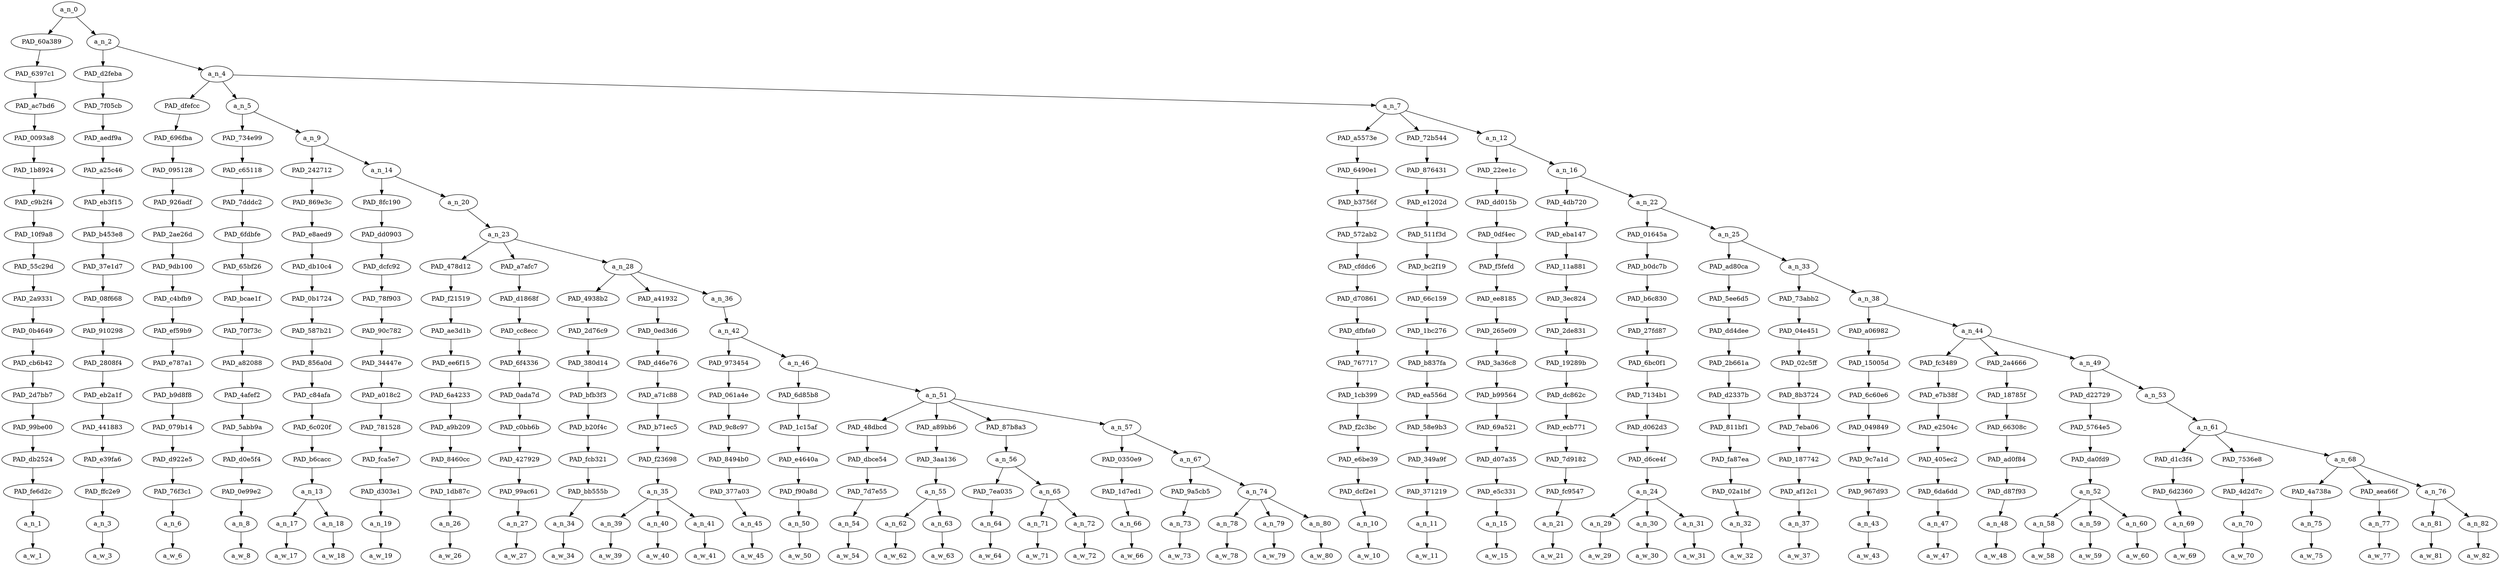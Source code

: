 strict digraph "" {
	a_n_0	[div_dir=1,
		index=0,
		level=17,
		pos="4.912018952546297,17!",
		text_span="[0, 1, 2, 3, 4, 5, 6, 7, 8, 9, 10, 11, 12, 13, 14, 15, 16, 17, 18, 19, 20, 21, 22, 23, 24, 25, 26, 27, 28, 29, 30, 31, 32, 33, 34, \
35, 36, 37, 38, 39, 40, 41, 42, 43, 44, 45, 46]",
		value=1.00000002];
	PAD_60a389	[div_dir=-1,
		index=0,
		level=16,
		pos="0.0,16!",
		text_span="[0]",
		value=0.06812161];
	a_n_0 -> PAD_60a389;
	a_n_2	[div_dir=1,
		index=1,
		level=16,
		pos="9.824037905092593,16!",
		text_span="[1, 2, 3, 4, 5, 6, 7, 8, 9, 10, 11, 12, 13, 14, 15, 16, 17, 18, 19, 20, 21, 22, 23, 24, 25, 26, 27, 28, 29, 30, 31, 32, 33, 34, \
35, 36, 37, 38, 39, 40, 41, 42, 43, 44, 45, 46]",
		value=0.93183296];
	a_n_0 -> a_n_2;
	PAD_6397c1	[div_dir=-1,
		index=0,
		level=15,
		pos="0.0,15!",
		text_span="[0]",
		value=0.06812161];
	PAD_60a389 -> PAD_6397c1;
	PAD_ac7bd6	[div_dir=-1,
		index=0,
		level=14,
		pos="0.0,14!",
		text_span="[0]",
		value=0.06812161];
	PAD_6397c1 -> PAD_ac7bd6;
	PAD_0093a8	[div_dir=-1,
		index=0,
		level=13,
		pos="0.0,13!",
		text_span="[0]",
		value=0.06812161];
	PAD_ac7bd6 -> PAD_0093a8;
	PAD_1b8924	[div_dir=-1,
		index=0,
		level=12,
		pos="0.0,12!",
		text_span="[0]",
		value=0.06812161];
	PAD_0093a8 -> PAD_1b8924;
	PAD_c9b2f4	[div_dir=-1,
		index=0,
		level=11,
		pos="0.0,11!",
		text_span="[0]",
		value=0.06812161];
	PAD_1b8924 -> PAD_c9b2f4;
	PAD_10f9a8	[div_dir=-1,
		index=0,
		level=10,
		pos="0.0,10!",
		text_span="[0]",
		value=0.06812161];
	PAD_c9b2f4 -> PAD_10f9a8;
	PAD_55c29d	[div_dir=-1,
		index=0,
		level=9,
		pos="0.0,9!",
		text_span="[0]",
		value=0.06812161];
	PAD_10f9a8 -> PAD_55c29d;
	PAD_2a9331	[div_dir=-1,
		index=0,
		level=8,
		pos="0.0,8!",
		text_span="[0]",
		value=0.06812161];
	PAD_55c29d -> PAD_2a9331;
	PAD_0b4649	[div_dir=-1,
		index=0,
		level=7,
		pos="0.0,7!",
		text_span="[0]",
		value=0.06812161];
	PAD_2a9331 -> PAD_0b4649;
	PAD_cb6b42	[div_dir=-1,
		index=0,
		level=6,
		pos="0.0,6!",
		text_span="[0]",
		value=0.06812161];
	PAD_0b4649 -> PAD_cb6b42;
	PAD_2d7bb7	[div_dir=-1,
		index=0,
		level=5,
		pos="0.0,5!",
		text_span="[0]",
		value=0.06812161];
	PAD_cb6b42 -> PAD_2d7bb7;
	PAD_99be00	[div_dir=-1,
		index=0,
		level=4,
		pos="0.0,4!",
		text_span="[0]",
		value=0.06812161];
	PAD_2d7bb7 -> PAD_99be00;
	PAD_db2524	[div_dir=-1,
		index=0,
		level=3,
		pos="0.0,3!",
		text_span="[0]",
		value=0.06812161];
	PAD_99be00 -> PAD_db2524;
	PAD_fe6d2c	[div_dir=-1,
		index=0,
		level=2,
		pos="0.0,2!",
		text_span="[0]",
		value=0.06812161];
	PAD_db2524 -> PAD_fe6d2c;
	a_n_1	[div_dir=-1,
		index=0,
		level=1,
		pos="0.0,1!",
		text_span="[0]",
		value=0.06812161];
	PAD_fe6d2c -> a_n_1;
	a_w_1	[div_dir=0,
		index=0,
		level=0,
		pos="0,0!",
		text_span="[0]",
		value=biopunk];
	a_n_1 -> a_w_1;
	PAD_d2feba	[div_dir=1,
		index=1,
		level=15,
		pos="1.0,15!",
		text_span="[1]",
		value=0.01540973];
	a_n_2 -> PAD_d2feba;
	a_n_4	[div_dir=1,
		index=2,
		level=15,
		pos="18.648075810185187,15!",
		text_span="[2, 3, 4, 5, 6, 7, 8, 9, 10, 11, 12, 13, 14, 15, 16, 17, 18, 19, 20, 21, 22, 23, 24, 25, 26, 27, 28, 29, 30, 31, 32, 33, 34, 35, \
36, 37, 38, 39, 40, 41, 42, 43, 44, 45, 46]",
		value=0.91633520];
	a_n_2 -> a_n_4;
	PAD_7f05cb	[div_dir=1,
		index=1,
		level=14,
		pos="1.0,14!",
		text_span="[1]",
		value=0.01540973];
	PAD_d2feba -> PAD_7f05cb;
	PAD_aedf9a	[div_dir=1,
		index=1,
		level=13,
		pos="1.0,13!",
		text_span="[1]",
		value=0.01540973];
	PAD_7f05cb -> PAD_aedf9a;
	PAD_a25c46	[div_dir=1,
		index=1,
		level=12,
		pos="1.0,12!",
		text_span="[1]",
		value=0.01540973];
	PAD_aedf9a -> PAD_a25c46;
	PAD_eb3f15	[div_dir=1,
		index=1,
		level=11,
		pos="1.0,11!",
		text_span="[1]",
		value=0.01540973];
	PAD_a25c46 -> PAD_eb3f15;
	PAD_b453e8	[div_dir=1,
		index=1,
		level=10,
		pos="1.0,10!",
		text_span="[1]",
		value=0.01540973];
	PAD_eb3f15 -> PAD_b453e8;
	PAD_37e1d7	[div_dir=1,
		index=1,
		level=9,
		pos="1.0,9!",
		text_span="[1]",
		value=0.01540973];
	PAD_b453e8 -> PAD_37e1d7;
	PAD_08f668	[div_dir=1,
		index=1,
		level=8,
		pos="1.0,8!",
		text_span="[1]",
		value=0.01540973];
	PAD_37e1d7 -> PAD_08f668;
	PAD_910298	[div_dir=1,
		index=1,
		level=7,
		pos="1.0,7!",
		text_span="[1]",
		value=0.01540973];
	PAD_08f668 -> PAD_910298;
	PAD_2808f4	[div_dir=1,
		index=1,
		level=6,
		pos="1.0,6!",
		text_span="[1]",
		value=0.01540973];
	PAD_910298 -> PAD_2808f4;
	PAD_eb2a1f	[div_dir=1,
		index=1,
		level=5,
		pos="1.0,5!",
		text_span="[1]",
		value=0.01540973];
	PAD_2808f4 -> PAD_eb2a1f;
	PAD_441883	[div_dir=1,
		index=1,
		level=4,
		pos="1.0,4!",
		text_span="[1]",
		value=0.01540973];
	PAD_eb2a1f -> PAD_441883;
	PAD_e39fa6	[div_dir=1,
		index=1,
		level=3,
		pos="1.0,3!",
		text_span="[1]",
		value=0.01540973];
	PAD_441883 -> PAD_e39fa6;
	PAD_ffc2e9	[div_dir=1,
		index=1,
		level=2,
		pos="1.0,2!",
		text_span="[1]",
		value=0.01540973];
	PAD_e39fa6 -> PAD_ffc2e9;
	a_n_3	[div_dir=1,
		index=1,
		level=1,
		pos="1.0,1!",
		text_span="[1]",
		value=0.01540973];
	PAD_ffc2e9 -> a_n_3;
	a_w_3	[div_dir=0,
		index=1,
		level=0,
		pos="1,0!",
		text_span="[1]",
		value=what];
	a_n_3 -> a_w_3;
	PAD_dfefcc	[div_dir=1,
		index=3,
		level=14,
		pos="25.0,14!",
		text_span="[25]",
		value=0.00975554];
	a_n_4 -> PAD_dfefcc;
	a_n_5	[div_dir=1,
		index=2,
		level=14,
		pos="3.479383680555556,14!",
		text_span="[2, 3, 4, 5, 6, 7, 8, 9, 10, 11, 12, 13, 14, 15, 16, 17, 18, 19, 20, 21, 22, 23, 24]",
		value=0.38505256];
	a_n_4 -> a_n_5;
	a_n_7	[div_dir=-1,
		index=4,
		level=14,
		pos="27.46484375,14!",
		text_span="[26, 27, 28, 29, 30, 31, 32, 33, 34, 35, 36, 37, 38, 39, 40, 41, 42, 43, 44, 45, 46]",
		value=0.52143952];
	a_n_4 -> a_n_7;
	PAD_696fba	[div_dir=1,
		index=4,
		level=13,
		pos="25.0,13!",
		text_span="[25]",
		value=0.00975554];
	PAD_dfefcc -> PAD_696fba;
	PAD_095128	[div_dir=1,
		index=5,
		level=12,
		pos="25.0,12!",
		text_span="[25]",
		value=0.00975554];
	PAD_696fba -> PAD_095128;
	PAD_926adf	[div_dir=1,
		index=6,
		level=11,
		pos="25.0,11!",
		text_span="[25]",
		value=0.00975554];
	PAD_095128 -> PAD_926adf;
	PAD_2ae26d	[div_dir=1,
		index=6,
		level=10,
		pos="25.0,10!",
		text_span="[25]",
		value=0.00975554];
	PAD_926adf -> PAD_2ae26d;
	PAD_9db100	[div_dir=1,
		index=8,
		level=9,
		pos="25.0,9!",
		text_span="[25]",
		value=0.00975554];
	PAD_2ae26d -> PAD_9db100;
	PAD_c4bfb9	[div_dir=1,
		index=10,
		level=8,
		pos="25.0,8!",
		text_span="[25]",
		value=0.00975554];
	PAD_9db100 -> PAD_c4bfb9;
	PAD_ef59b9	[div_dir=1,
		index=10,
		level=7,
		pos="25.0,7!",
		text_span="[25]",
		value=0.00975554];
	PAD_c4bfb9 -> PAD_ef59b9;
	PAD_e787a1	[div_dir=1,
		index=11,
		level=6,
		pos="25.0,6!",
		text_span="[25]",
		value=0.00975554];
	PAD_ef59b9 -> PAD_e787a1;
	PAD_b9d8f8	[div_dir=1,
		index=12,
		level=5,
		pos="25.0,5!",
		text_span="[25]",
		value=0.00975554];
	PAD_e787a1 -> PAD_b9d8f8;
	PAD_079b14	[div_dir=1,
		index=15,
		level=4,
		pos="25.0,4!",
		text_span="[25]",
		value=0.00975554];
	PAD_b9d8f8 -> PAD_079b14;
	PAD_d922e5	[div_dir=1,
		index=16,
		level=3,
		pos="25.0,3!",
		text_span="[25]",
		value=0.00975554];
	PAD_079b14 -> PAD_d922e5;
	PAD_76f3c1	[div_dir=1,
		index=18,
		level=2,
		pos="25.0,2!",
		text_span="[25]",
		value=0.00975554];
	PAD_d922e5 -> PAD_76f3c1;
	a_n_6	[div_dir=1,
		index=25,
		level=1,
		pos="25.0,1!",
		text_span="[25]",
		value=0.00975554];
	PAD_76f3c1 -> a_n_6;
	a_w_6	[div_dir=0,
		index=25,
		level=0,
		pos="25,0!",
		text_span="[25]",
		value=it];
	a_n_6 -> a_w_6;
	PAD_734e99	[div_dir=-1,
		index=2,
		level=13,
		pos="2.0,13!",
		text_span="[2]",
		value=0.01458565];
	a_n_5 -> PAD_734e99;
	a_n_9	[div_dir=1,
		index=3,
		level=13,
		pos="4.958767361111112,13!",
		text_span="[3, 4, 5, 6, 7, 8, 9, 10, 11, 12, 13, 14, 15, 16, 17, 18, 19, 20, 21, 22, 23, 24]",
		value=0.37035087];
	a_n_5 -> a_n_9;
	PAD_c65118	[div_dir=-1,
		index=2,
		level=12,
		pos="2.0,12!",
		text_span="[2]",
		value=0.01458565];
	PAD_734e99 -> PAD_c65118;
	PAD_7dddc2	[div_dir=-1,
		index=2,
		level=11,
		pos="2.0,11!",
		text_span="[2]",
		value=0.01458565];
	PAD_c65118 -> PAD_7dddc2;
	PAD_6fdbfe	[div_dir=-1,
		index=2,
		level=10,
		pos="2.0,10!",
		text_span="[2]",
		value=0.01458565];
	PAD_7dddc2 -> PAD_6fdbfe;
	PAD_65bf26	[div_dir=-1,
		index=2,
		level=9,
		pos="2.0,9!",
		text_span="[2]",
		value=0.01458565];
	PAD_6fdbfe -> PAD_65bf26;
	PAD_bcae1f	[div_dir=-1,
		index=2,
		level=8,
		pos="2.0,8!",
		text_span="[2]",
		value=0.01458565];
	PAD_65bf26 -> PAD_bcae1f;
	PAD_70f73c	[div_dir=-1,
		index=2,
		level=7,
		pos="2.0,7!",
		text_span="[2]",
		value=0.01458565];
	PAD_bcae1f -> PAD_70f73c;
	PAD_a82088	[div_dir=-1,
		index=2,
		level=6,
		pos="2.0,6!",
		text_span="[2]",
		value=0.01458565];
	PAD_70f73c -> PAD_a82088;
	PAD_4afef2	[div_dir=-1,
		index=2,
		level=5,
		pos="2.0,5!",
		text_span="[2]",
		value=0.01458565];
	PAD_a82088 -> PAD_4afef2;
	PAD_5abb9a	[div_dir=-1,
		index=2,
		level=4,
		pos="2.0,4!",
		text_span="[2]",
		value=0.01458565];
	PAD_4afef2 -> PAD_5abb9a;
	PAD_d0e5f4	[div_dir=-1,
		index=2,
		level=3,
		pos="2.0,3!",
		text_span="[2]",
		value=0.01458565];
	PAD_5abb9a -> PAD_d0e5f4;
	PAD_0e99e2	[div_dir=-1,
		index=2,
		level=2,
		pos="2.0,2!",
		text_span="[2]",
		value=0.01458565];
	PAD_d0e5f4 -> PAD_0e99e2;
	a_n_8	[div_dir=-1,
		index=2,
		level=1,
		pos="2.0,1!",
		text_span="[2]",
		value=0.01458565];
	PAD_0e99e2 -> a_n_8;
	a_w_8	[div_dir=0,
		index=2,
		level=0,
		pos="2,0!",
		text_span="[2]",
		value=if];
	a_n_8 -> a_w_8;
	PAD_242712	[div_dir=1,
		index=3,
		level=12,
		pos="3.5,12!",
		text_span="[3, 4]",
		value=0.06968926];
	a_n_9 -> PAD_242712;
	a_n_14	[div_dir=1,
		index=4,
		level=12,
		pos="6.417534722222223,12!",
		text_span="[5, 6, 7, 8, 9, 10, 11, 12, 13, 14, 15, 16, 17, 18, 19, 20, 21, 22, 23, 24]",
		value=0.30054257];
	a_n_9 -> a_n_14;
	PAD_869e3c	[div_dir=1,
		index=3,
		level=11,
		pos="3.5,11!",
		text_span="[3, 4]",
		value=0.06968926];
	PAD_242712 -> PAD_869e3c;
	PAD_e8aed9	[div_dir=1,
		index=3,
		level=10,
		pos="3.5,10!",
		text_span="[3, 4]",
		value=0.06968926];
	PAD_869e3c -> PAD_e8aed9;
	PAD_db10c4	[div_dir=1,
		index=3,
		level=9,
		pos="3.5,9!",
		text_span="[3, 4]",
		value=0.06968926];
	PAD_e8aed9 -> PAD_db10c4;
	PAD_0b1724	[div_dir=1,
		index=3,
		level=8,
		pos="3.5,8!",
		text_span="[3, 4]",
		value=0.06968926];
	PAD_db10c4 -> PAD_0b1724;
	PAD_587b21	[div_dir=1,
		index=3,
		level=7,
		pos="3.5,7!",
		text_span="[3, 4]",
		value=0.06968926];
	PAD_0b1724 -> PAD_587b21;
	PAD_856a0d	[div_dir=1,
		index=3,
		level=6,
		pos="3.5,6!",
		text_span="[3, 4]",
		value=0.06968926];
	PAD_587b21 -> PAD_856a0d;
	PAD_c84afa	[div_dir=1,
		index=3,
		level=5,
		pos="3.5,5!",
		text_span="[3, 4]",
		value=0.06968926];
	PAD_856a0d -> PAD_c84afa;
	PAD_6c020f	[div_dir=1,
		index=3,
		level=4,
		pos="3.5,4!",
		text_span="[3, 4]",
		value=0.06968926];
	PAD_c84afa -> PAD_6c020f;
	PAD_b6cacc	[div_dir=1,
		index=3,
		level=3,
		pos="3.5,3!",
		text_span="[3, 4]",
		value=0.06968926];
	PAD_6c020f -> PAD_b6cacc;
	a_n_13	[div_dir=1,
		index=3,
		level=2,
		pos="3.5,2!",
		text_span="[3, 4]",
		value=0.06968926];
	PAD_b6cacc -> a_n_13;
	a_n_17	[div_dir=1,
		index=3,
		level=1,
		pos="3.0,1!",
		text_span="[3]",
		value=0.02690352];
	a_n_13 -> a_n_17;
	a_n_18	[div_dir=1,
		index=4,
		level=1,
		pos="4.0,1!",
		text_span="[4]",
		value=0.04262405];
	a_n_13 -> a_n_18;
	a_w_17	[div_dir=0,
		index=3,
		level=0,
		pos="3,0!",
		text_span="[3]",
		value=poor];
	a_n_17 -> a_w_17;
	a_w_18	[div_dir=0,
		index=4,
		level=0,
		pos="4,0!",
		text_span="[4]",
		value=ppl];
	a_n_18 -> a_w_18;
	PAD_8fc190	[div_dir=-1,
		index=4,
		level=11,
		pos="5.0,11!",
		text_span="[5]",
		value=0.01258212];
	a_n_14 -> PAD_8fc190;
	a_n_20	[div_dir=1,
		index=5,
		level=11,
		pos="7.8350694444444455,11!",
		text_span="[6, 7, 8, 9, 10, 11, 12, 13, 14, 15, 16, 17, 18, 19, 20, 21, 22, 23, 24]",
		value=0.28789603];
	a_n_14 -> a_n_20;
	PAD_dd0903	[div_dir=-1,
		index=4,
		level=10,
		pos="5.0,10!",
		text_span="[5]",
		value=0.01258212];
	PAD_8fc190 -> PAD_dd0903;
	PAD_dcfc92	[div_dir=-1,
		index=4,
		level=9,
		pos="5.0,9!",
		text_span="[5]",
		value=0.01258212];
	PAD_dd0903 -> PAD_dcfc92;
	PAD_78f903	[div_dir=-1,
		index=4,
		level=8,
		pos="5.0,8!",
		text_span="[5]",
		value=0.01258212];
	PAD_dcfc92 -> PAD_78f903;
	PAD_90c782	[div_dir=-1,
		index=4,
		level=7,
		pos="5.0,7!",
		text_span="[5]",
		value=0.01258212];
	PAD_78f903 -> PAD_90c782;
	PAD_34447e	[div_dir=-1,
		index=4,
		level=6,
		pos="5.0,6!",
		text_span="[5]",
		value=0.01258212];
	PAD_90c782 -> PAD_34447e;
	PAD_a018c2	[div_dir=-1,
		index=4,
		level=5,
		pos="5.0,5!",
		text_span="[5]",
		value=0.01258212];
	PAD_34447e -> PAD_a018c2;
	PAD_781528	[div_dir=-1,
		index=4,
		level=4,
		pos="5.0,4!",
		text_span="[5]",
		value=0.01258212];
	PAD_a018c2 -> PAD_781528;
	PAD_fca5e7	[div_dir=-1,
		index=4,
		level=3,
		pos="5.0,3!",
		text_span="[5]",
		value=0.01258212];
	PAD_781528 -> PAD_fca5e7;
	PAD_d303e1	[div_dir=-1,
		index=4,
		level=2,
		pos="5.0,2!",
		text_span="[5]",
		value=0.01258212];
	PAD_fca5e7 -> PAD_d303e1;
	a_n_19	[div_dir=-1,
		index=5,
		level=1,
		pos="5.0,1!",
		text_span="[5]",
		value=0.01258212];
	PAD_d303e1 -> a_n_19;
	a_w_19	[div_dir=0,
		index=5,
		level=0,
		pos="5,0!",
		text_span="[5]",
		value=had];
	a_n_19 -> a_w_19;
	a_n_23	[div_dir=1,
		index=5,
		level=10,
		pos="7.8350694444444455,10!",
		text_span="[6, 7, 8, 9, 10, 11, 12, 13, 14, 15, 16, 17, 18, 19, 20, 21, 22, 23, 24]",
		value=0.28782326];
	a_n_20 -> a_n_23;
	PAD_478d12	[div_dir=1,
		index=5,
		level=9,
		pos="6.0,9!",
		text_span="[6]",
		value=0.00968982];
	a_n_23 -> PAD_478d12;
	PAD_a7afc7	[div_dir=-1,
		index=6,
		level=9,
		pos="7.0,9!",
		text_span="[7]",
		value=0.01447188];
	a_n_23 -> PAD_a7afc7;
	a_n_28	[div_dir=1,
		index=7,
		level=9,
		pos="10.505208333333334,9!",
		text_span="[8, 9, 10, 11, 12, 13, 14, 15, 16, 17, 18, 19, 20, 21, 22, 23, 24]",
		value=0.26358878];
	a_n_23 -> a_n_28;
	PAD_f21519	[div_dir=1,
		index=5,
		level=8,
		pos="6.0,8!",
		text_span="[6]",
		value=0.00968982];
	PAD_478d12 -> PAD_f21519;
	PAD_ae3d1b	[div_dir=1,
		index=5,
		level=7,
		pos="6.0,7!",
		text_span="[6]",
		value=0.00968982];
	PAD_f21519 -> PAD_ae3d1b;
	PAD_ee6f15	[div_dir=1,
		index=5,
		level=6,
		pos="6.0,6!",
		text_span="[6]",
		value=0.00968982];
	PAD_ae3d1b -> PAD_ee6f15;
	PAD_6a4233	[div_dir=1,
		index=5,
		level=5,
		pos="6.0,5!",
		text_span="[6]",
		value=0.00968982];
	PAD_ee6f15 -> PAD_6a4233;
	PAD_a9b209	[div_dir=1,
		index=5,
		level=4,
		pos="6.0,4!",
		text_span="[6]",
		value=0.00968982];
	PAD_6a4233 -> PAD_a9b209;
	PAD_8460cc	[div_dir=1,
		index=5,
		level=3,
		pos="6.0,3!",
		text_span="[6]",
		value=0.00968982];
	PAD_a9b209 -> PAD_8460cc;
	PAD_1db87c	[div_dir=1,
		index=5,
		level=2,
		pos="6.0,2!",
		text_span="[6]",
		value=0.00968982];
	PAD_8460cc -> PAD_1db87c;
	a_n_26	[div_dir=1,
		index=6,
		level=1,
		pos="6.0,1!",
		text_span="[6]",
		value=0.00968982];
	PAD_1db87c -> a_n_26;
	a_w_26	[div_dir=0,
		index=6,
		level=0,
		pos="6,0!",
		text_span="[6]",
		value=to];
	a_n_26 -> a_w_26;
	PAD_d1868f	[div_dir=-1,
		index=6,
		level=8,
		pos="7.0,8!",
		text_span="[7]",
		value=0.01447188];
	PAD_a7afc7 -> PAD_d1868f;
	PAD_cc8ecc	[div_dir=-1,
		index=6,
		level=7,
		pos="7.0,7!",
		text_span="[7]",
		value=0.01447188];
	PAD_d1868f -> PAD_cc8ecc;
	PAD_6f4336	[div_dir=-1,
		index=6,
		level=6,
		pos="7.0,6!",
		text_span="[7]",
		value=0.01447188];
	PAD_cc8ecc -> PAD_6f4336;
	PAD_0ada7d	[div_dir=-1,
		index=6,
		level=5,
		pos="7.0,5!",
		text_span="[7]",
		value=0.01447188];
	PAD_6f4336 -> PAD_0ada7d;
	PAD_c0bb6b	[div_dir=-1,
		index=6,
		level=4,
		pos="7.0,4!",
		text_span="[7]",
		value=0.01447188];
	PAD_0ada7d -> PAD_c0bb6b;
	PAD_427929	[div_dir=-1,
		index=6,
		level=3,
		pos="7.0,3!",
		text_span="[7]",
		value=0.01447188];
	PAD_c0bb6b -> PAD_427929;
	PAD_99ac61	[div_dir=-1,
		index=6,
		level=2,
		pos="7.0,2!",
		text_span="[7]",
		value=0.01447188];
	PAD_427929 -> PAD_99ac61;
	a_n_27	[div_dir=-1,
		index=7,
		level=1,
		pos="7.0,1!",
		text_span="[7]",
		value=0.01447188];
	PAD_99ac61 -> a_n_27;
	a_w_27	[div_dir=0,
		index=7,
		level=0,
		pos="7,0!",
		text_span="[7]",
		value=deliberately];
	a_n_27 -> a_w_27;
	PAD_4938b2	[div_dir=1,
		index=7,
		level=8,
		pos="8.0,8!",
		text_span="[8]",
		value=0.01751781];
	a_n_28 -> PAD_4938b2;
	PAD_a41932	[div_dir=1,
		index=8,
		level=8,
		pos="10.0,8!",
		text_span="[9, 10, 11]",
		value=0.07353720];
	a_n_28 -> PAD_a41932;
	a_n_36	[div_dir=1,
		index=9,
		level=8,
		pos="13.515625,8!",
		text_span="[12, 13, 14, 15, 16, 17, 18, 19, 20, 21, 22, 23, 24]",
		value=0.17245589];
	a_n_28 -> a_n_36;
	PAD_2d76c9	[div_dir=1,
		index=7,
		level=7,
		pos="8.0,7!",
		text_span="[8]",
		value=0.01751781];
	PAD_4938b2 -> PAD_2d76c9;
	PAD_380d14	[div_dir=1,
		index=7,
		level=6,
		pos="8.0,6!",
		text_span="[8]",
		value=0.01751781];
	PAD_2d76c9 -> PAD_380d14;
	PAD_bfb3f3	[div_dir=1,
		index=7,
		level=5,
		pos="8.0,5!",
		text_span="[8]",
		value=0.01751781];
	PAD_380d14 -> PAD_bfb3f3;
	PAD_b20f4c	[div_dir=1,
		index=7,
		level=4,
		pos="8.0,4!",
		text_span="[8]",
		value=0.01751781];
	PAD_bfb3f3 -> PAD_b20f4c;
	PAD_fcb321	[div_dir=1,
		index=7,
		level=3,
		pos="8.0,3!",
		text_span="[8]",
		value=0.01751781];
	PAD_b20f4c -> PAD_fcb321;
	PAD_bb555b	[div_dir=1,
		index=7,
		level=2,
		pos="8.0,2!",
		text_span="[8]",
		value=0.01751781];
	PAD_fcb321 -> PAD_bb555b;
	a_n_34	[div_dir=1,
		index=8,
		level=1,
		pos="8.0,1!",
		text_span="[8]",
		value=0.01751781];
	PAD_bb555b -> a_n_34;
	a_w_34	[div_dir=0,
		index=8,
		level=0,
		pos="8,0!",
		text_span="[8]",
		value=sell];
	a_n_34 -> a_w_34;
	PAD_0ed3d6	[div_dir=1,
		index=8,
		level=7,
		pos="10.0,7!",
		text_span="[9, 10, 11]",
		value=0.07353720];
	PAD_a41932 -> PAD_0ed3d6;
	PAD_d46e76	[div_dir=1,
		index=8,
		level=6,
		pos="10.0,6!",
		text_span="[9, 10, 11]",
		value=0.07353720];
	PAD_0ed3d6 -> PAD_d46e76;
	PAD_a71c88	[div_dir=1,
		index=8,
		level=5,
		pos="10.0,5!",
		text_span="[9, 10, 11]",
		value=0.07353720];
	PAD_d46e76 -> PAD_a71c88;
	PAD_b71ec5	[div_dir=1,
		index=8,
		level=4,
		pos="10.0,4!",
		text_span="[9, 10, 11]",
		value=0.07353720];
	PAD_a71c88 -> PAD_b71ec5;
	PAD_f23698	[div_dir=1,
		index=8,
		level=3,
		pos="10.0,3!",
		text_span="[9, 10, 11]",
		value=0.07353720];
	PAD_b71ec5 -> PAD_f23698;
	a_n_35	[div_dir=1,
		index=8,
		level=2,
		pos="10.0,2!",
		text_span="[9, 10, 11]",
		value=0.07353720];
	PAD_f23698 -> a_n_35;
	a_n_39	[div_dir=1,
		index=9,
		level=1,
		pos="9.0,1!",
		text_span="[9]",
		value=0.01795491];
	a_n_35 -> a_n_39;
	a_n_40	[div_dir=1,
		index=10,
		level=1,
		pos="10.0,1!",
		text_span="[10]",
		value=0.03416394];
	a_n_35 -> a_n_40;
	a_n_41	[div_dir=1,
		index=11,
		level=1,
		pos="11.0,1!",
		text_span="[11]",
		value=0.02136695];
	a_n_35 -> a_n_41;
	a_w_39	[div_dir=0,
		index=9,
		level=0,
		pos="9,0!",
		text_span="[9]",
		value=their];
	a_n_39 -> a_w_39;
	a_w_40	[div_dir=0,
		index=10,
		level=0,
		pos="10,0!",
		text_span="[10]",
		value=body];
	a_n_40 -> a_w_40;
	a_w_41	[div_dir=0,
		index=11,
		level=0,
		pos="11,0!",
		text_span="[11]",
		value=parts];
	a_n_41 -> a_w_41;
	a_n_42	[div_dir=1,
		index=9,
		level=7,
		pos="13.515625,7!",
		text_span="[12, 13, 14, 15, 16, 17, 18, 19, 20, 21, 22, 23, 24]",
		value=0.17240437];
	a_n_36 -> a_n_42;
	PAD_973454	[div_dir=1,
		index=9,
		level=6,
		pos="12.0,6!",
		text_span="[12]",
		value=0.00965794];
	a_n_42 -> PAD_973454;
	a_n_46	[div_dir=1,
		index=10,
		level=6,
		pos="15.03125,6!",
		text_span="[13, 14, 15, 16, 17, 18, 19, 20, 21, 22, 23, 24]",
		value=0.16269490];
	a_n_42 -> a_n_46;
	PAD_061a4e	[div_dir=1,
		index=9,
		level=5,
		pos="12.0,5!",
		text_span="[12]",
		value=0.00965794];
	PAD_973454 -> PAD_061a4e;
	PAD_9c8c97	[div_dir=1,
		index=9,
		level=4,
		pos="12.0,4!",
		text_span="[12]",
		value=0.00965794];
	PAD_061a4e -> PAD_9c8c97;
	PAD_8494b0	[div_dir=1,
		index=9,
		level=3,
		pos="12.0,3!",
		text_span="[12]",
		value=0.00965794];
	PAD_9c8c97 -> PAD_8494b0;
	PAD_377a03	[div_dir=1,
		index=9,
		level=2,
		pos="12.0,2!",
		text_span="[12]",
		value=0.00965794];
	PAD_8494b0 -> PAD_377a03;
	a_n_45	[div_dir=1,
		index=12,
		level=1,
		pos="12.0,1!",
		text_span="[12]",
		value=0.00965794];
	PAD_377a03 -> a_n_45;
	a_w_45	[div_dir=0,
		index=12,
		level=0,
		pos="12,0!",
		text_span="[12]",
		value=to1];
	a_n_45 -> a_w_45;
	PAD_6d85b8	[div_dir=1,
		index=10,
		level=5,
		pos="13.0,5!",
		text_span="[13]",
		value=0.00822336];
	a_n_46 -> PAD_6d85b8;
	a_n_51	[div_dir=1,
		index=11,
		level=5,
		pos="17.0625,5!",
		text_span="[14, 15, 16, 17, 18, 19, 20, 21, 22, 23, 24]",
		value=0.15443351];
	a_n_46 -> a_n_51;
	PAD_1c15af	[div_dir=1,
		index=10,
		level=4,
		pos="13.0,4!",
		text_span="[13]",
		value=0.00822336];
	PAD_6d85b8 -> PAD_1c15af;
	PAD_e4640a	[div_dir=1,
		index=10,
		level=3,
		pos="13.0,3!",
		text_span="[13]",
		value=0.00822336];
	PAD_1c15af -> PAD_e4640a;
	PAD_f90a8d	[div_dir=1,
		index=10,
		level=2,
		pos="13.0,2!",
		text_span="[13]",
		value=0.00822336];
	PAD_e4640a -> PAD_f90a8d;
	a_n_50	[div_dir=1,
		index=13,
		level=1,
		pos="13.0,1!",
		text_span="[13]",
		value=0.00822336];
	PAD_f90a8d -> a_n_50;
	a_w_50	[div_dir=0,
		index=13,
		level=0,
		pos="13,0!",
		text_span="[13]",
		value=be];
	a_n_50 -> a_w_50;
	PAD_48dbcd	[div_dir=-1,
		index=11,
		level=4,
		pos="14.0,4!",
		text_span="[14]",
		value=0.01234184];
	a_n_51 -> PAD_48dbcd;
	PAD_a89bb6	[div_dir=1,
		index=12,
		level=4,
		pos="15.5,4!",
		text_span="[15, 16]",
		value=0.02916003];
	a_n_51 -> PAD_a89bb6;
	PAD_87b8a3	[div_dir=1,
		index=13,
		level=4,
		pos="17.75,4!",
		text_span="[17, 18, 19]",
		value=0.05105707];
	a_n_51 -> PAD_87b8a3;
	a_n_57	[div_dir=-1,
		index=14,
		level=4,
		pos="21.0,4!",
		text_span="[20, 21, 22, 23, 24]",
		value=0.06184076];
	a_n_51 -> a_n_57;
	PAD_dbce54	[div_dir=-1,
		index=11,
		level=3,
		pos="14.0,3!",
		text_span="[14]",
		value=0.01234184];
	PAD_48dbcd -> PAD_dbce54;
	PAD_7d7e55	[div_dir=-1,
		index=11,
		level=2,
		pos="14.0,2!",
		text_span="[14]",
		value=0.01234184];
	PAD_dbce54 -> PAD_7d7e55;
	a_n_54	[div_dir=-1,
		index=14,
		level=1,
		pos="14.0,1!",
		text_span="[14]",
		value=0.01234184];
	PAD_7d7e55 -> a_n_54;
	a_w_54	[div_dir=0,
		index=14,
		level=0,
		pos="14,0!",
		text_span="[14]",
		value=used];
	a_n_54 -> a_w_54;
	PAD_3aa136	[div_dir=1,
		index=12,
		level=3,
		pos="15.5,3!",
		text_span="[15, 16]",
		value=0.02916003];
	PAD_a89bb6 -> PAD_3aa136;
	a_n_55	[div_dir=1,
		index=12,
		level=2,
		pos="15.5,2!",
		text_span="[15, 16]",
		value=0.02916003];
	PAD_3aa136 -> a_n_55;
	a_n_62	[div_dir=1,
		index=15,
		level=1,
		pos="15.0,1!",
		text_span="[15]",
		value=0.00911412];
	a_n_55 -> a_n_62;
	a_n_63	[div_dir=1,
		index=16,
		level=1,
		pos="16.0,1!",
		text_span="[16]",
		value=0.02001806];
	a_n_55 -> a_n_63;
	a_w_62	[div_dir=0,
		index=15,
		level=0,
		pos="15,0!",
		text_span="[15]",
		value=as];
	a_n_62 -> a_w_62;
	a_w_63	[div_dir=0,
		index=16,
		level=0,
		pos="16,0!",
		text_span="[16]",
		value=accessories];
	a_n_63 -> a_w_63;
	a_n_56	[div_dir=1,
		index=13,
		level=3,
		pos="17.75,3!",
		text_span="[17, 18, 19]",
		value=0.05105707];
	PAD_87b8a3 -> a_n_56;
	PAD_7ea035	[div_dir=-1,
		index=13,
		level=2,
		pos="17.0,2!",
		text_span="[17]",
		value=0.00989650];
	a_n_56 -> PAD_7ea035;
	a_n_65	[div_dir=1,
		index=14,
		level=2,
		pos="18.5,2!",
		text_span="[18, 19]",
		value=0.04108319];
	a_n_56 -> a_n_65;
	a_n_64	[div_dir=-1,
		index=17,
		level=1,
		pos="17.0,1!",
		text_span="[17]",
		value=0.00989650];
	PAD_7ea035 -> a_n_64;
	a_w_64	[div_dir=0,
		index=17,
		level=0,
		pos="17,0!",
		text_span="[17]",
		value=by];
	a_n_64 -> a_w_64;
	a_n_71	[div_dir=1,
		index=18,
		level=1,
		pos="18.0,1!",
		text_span="[18]",
		value=0.01293359];
	a_n_65 -> a_n_71;
	a_n_72	[div_dir=1,
		index=19,
		level=1,
		pos="19.0,1!",
		text_span="[19]",
		value=0.02803564];
	a_n_65 -> a_n_72;
	a_w_71	[div_dir=0,
		index=18,
		level=0,
		pos="18,0!",
		text_span="[18]",
		value=the];
	a_n_71 -> a_w_71;
	a_w_72	[div_dir=0,
		index=19,
		level=0,
		pos="19,0!",
		text_span="[19]",
		value=rich];
	a_n_72 -> a_w_72;
	PAD_0350e9	[div_dir=-1,
		index=14,
		level=3,
		pos="20.0,3!",
		text_span="[20]",
		value=0.01101186];
	a_n_57 -> PAD_0350e9;
	a_n_67	[div_dir=-1,
		index=15,
		level=3,
		pos="22.0,3!",
		text_span="[21, 22, 23, 24]",
		value=0.05080385];
	a_n_57 -> a_n_67;
	PAD_1d7ed1	[div_dir=-1,
		index=15,
		level=2,
		pos="20.0,2!",
		text_span="[20]",
		value=0.01101186];
	PAD_0350e9 -> PAD_1d7ed1;
	a_n_66	[div_dir=-1,
		index=20,
		level=1,
		pos="20.0,1!",
		text_span="[20]",
		value=0.01101186];
	PAD_1d7ed1 -> a_n_66;
	a_w_66	[div_dir=0,
		index=20,
		level=0,
		pos="20,0!",
		text_span="[20]",
		value=while];
	a_n_66 -> a_w_66;
	PAD_9a5cb5	[div_dir=-1,
		index=16,
		level=2,
		pos="21.0,2!",
		text_span="[21]",
		value=0.01061258];
	a_n_67 -> PAD_9a5cb5;
	a_n_74	[div_dir=-1,
		index=17,
		level=2,
		pos="23.0,2!",
		text_span="[22, 23, 24]",
		value=0.04016677];
	a_n_67 -> a_n_74;
	a_n_73	[div_dir=-1,
		index=21,
		level=1,
		pos="21.0,1!",
		text_span="[21]",
		value=0.01061258];
	PAD_9a5cb5 -> a_n_73;
	a_w_73	[div_dir=0,
		index=21,
		level=0,
		pos="21,0!",
		text_span="[21]",
		value=they];
	a_n_73 -> a_w_73;
	a_n_78	[div_dir=1,
		index=22,
		level=1,
		pos="22.0,1!",
		text_span="[22]",
		value=0.00967314];
	a_n_74 -> a_n_78;
	a_n_79	[div_dir=1,
		index=23,
		level=1,
		pos="23.0,1!",
		text_span="[23]",
		value=0.00964042];
	a_n_74 -> a_n_79;
	a_n_80	[div_dir=-1,
		index=24,
		level=1,
		pos="24.0,1!",
		text_span="[24]",
		value=0.02082876];
	a_n_74 -> a_n_80;
	a_w_78	[div_dir=0,
		index=22,
		level=0,
		pos="22,0!",
		text_span="[22]",
		value=are];
	a_n_78 -> a_w_78;
	a_w_79	[div_dir=0,
		index=23,
		level=0,
		pos="23,0!",
		text_span="[23]",
		value=still];
	a_n_79 -> a_w_79;
	a_w_80	[div_dir=0,
		index=24,
		level=0,
		pos="24,0!",
		text_span="[24]",
		value=alive];
	a_n_80 -> a_w_80;
	PAD_a5573e	[div_dir=1,
		index=5,
		level=13,
		pos="26.0,13!",
		text_span="[26]",
		value=0.00997997];
	a_n_7 -> PAD_a5573e;
	PAD_72b544	[div_dir=-1,
		index=6,
		level=13,
		pos="27.0,13!",
		text_span="[27]",
		value=0.01527295];
	a_n_7 -> PAD_72b544;
	a_n_12	[div_dir=1,
		index=7,
		level=13,
		pos="29.39453125,13!",
		text_span="[28, 29, 30, 31, 32, 33, 34, 35, 36, 37, 38, 39, 40, 41, 42, 43, 44, 45, 46]",
		value=0.49618523];
	a_n_7 -> a_n_12;
	PAD_6490e1	[div_dir=1,
		index=6,
		level=12,
		pos="26.0,12!",
		text_span="[26]",
		value=0.00997997];
	PAD_a5573e -> PAD_6490e1;
	PAD_b3756f	[div_dir=1,
		index=7,
		level=11,
		pos="26.0,11!",
		text_span="[26]",
		value=0.00997997];
	PAD_6490e1 -> PAD_b3756f;
	PAD_572ab2	[div_dir=1,
		index=7,
		level=10,
		pos="26.0,10!",
		text_span="[26]",
		value=0.00997997];
	PAD_b3756f -> PAD_572ab2;
	PAD_cfddc6	[div_dir=1,
		index=9,
		level=9,
		pos="26.0,9!",
		text_span="[26]",
		value=0.00997997];
	PAD_572ab2 -> PAD_cfddc6;
	PAD_d70861	[div_dir=1,
		index=11,
		level=8,
		pos="26.0,8!",
		text_span="[26]",
		value=0.00997997];
	PAD_cfddc6 -> PAD_d70861;
	PAD_dfbfa0	[div_dir=1,
		index=11,
		level=7,
		pos="26.0,7!",
		text_span="[26]",
		value=0.00997997];
	PAD_d70861 -> PAD_dfbfa0;
	PAD_767717	[div_dir=1,
		index=12,
		level=6,
		pos="26.0,6!",
		text_span="[26]",
		value=0.00997997];
	PAD_dfbfa0 -> PAD_767717;
	PAD_1cb399	[div_dir=1,
		index=13,
		level=5,
		pos="26.0,5!",
		text_span="[26]",
		value=0.00997997];
	PAD_767717 -> PAD_1cb399;
	PAD_f2c3bc	[div_dir=1,
		index=16,
		level=4,
		pos="26.0,4!",
		text_span="[26]",
		value=0.00997997];
	PAD_1cb399 -> PAD_f2c3bc;
	PAD_e6be39	[div_dir=1,
		index=17,
		level=3,
		pos="26.0,3!",
		text_span="[26]",
		value=0.00997997];
	PAD_f2c3bc -> PAD_e6be39;
	PAD_dcf2e1	[div_dir=1,
		index=19,
		level=2,
		pos="26.0,2!",
		text_span="[26]",
		value=0.00997997];
	PAD_e6be39 -> PAD_dcf2e1;
	a_n_10	[div_dir=1,
		index=26,
		level=1,
		pos="26.0,1!",
		text_span="[26]",
		value=0.00997997];
	PAD_dcf2e1 -> a_n_10;
	a_w_10	[div_dir=0,
		index=26,
		level=0,
		pos="26,0!",
		text_span="[26]",
		value=was];
	a_n_10 -> a_w_10;
	PAD_876431	[div_dir=-1,
		index=7,
		level=12,
		pos="27.0,12!",
		text_span="[27]",
		value=0.01527295];
	PAD_72b544 -> PAD_876431;
	PAD_e1202d	[div_dir=-1,
		index=8,
		level=11,
		pos="27.0,11!",
		text_span="[27]",
		value=0.01527295];
	PAD_876431 -> PAD_e1202d;
	PAD_511f3d	[div_dir=-1,
		index=8,
		level=10,
		pos="27.0,10!",
		text_span="[27]",
		value=0.01527295];
	PAD_e1202d -> PAD_511f3d;
	PAD_bc2f19	[div_dir=-1,
		index=10,
		level=9,
		pos="27.0,9!",
		text_span="[27]",
		value=0.01527295];
	PAD_511f3d -> PAD_bc2f19;
	PAD_66c159	[div_dir=-1,
		index=12,
		level=8,
		pos="27.0,8!",
		text_span="[27]",
		value=0.01527295];
	PAD_bc2f19 -> PAD_66c159;
	PAD_1bc276	[div_dir=-1,
		index=12,
		level=7,
		pos="27.0,7!",
		text_span="[27]",
		value=0.01527295];
	PAD_66c159 -> PAD_1bc276;
	PAD_b837fa	[div_dir=-1,
		index=13,
		level=6,
		pos="27.0,6!",
		text_span="[27]",
		value=0.01527295];
	PAD_1bc276 -> PAD_b837fa;
	PAD_ea556d	[div_dir=-1,
		index=14,
		level=5,
		pos="27.0,5!",
		text_span="[27]",
		value=0.01527295];
	PAD_b837fa -> PAD_ea556d;
	PAD_58e9b3	[div_dir=-1,
		index=17,
		level=4,
		pos="27.0,4!",
		text_span="[27]",
		value=0.01527295];
	PAD_ea556d -> PAD_58e9b3;
	PAD_349a9f	[div_dir=-1,
		index=18,
		level=3,
		pos="27.0,3!",
		text_span="[27]",
		value=0.01527295];
	PAD_58e9b3 -> PAD_349a9f;
	PAD_371219	[div_dir=-1,
		index=20,
		level=2,
		pos="27.0,2!",
		text_span="[27]",
		value=0.01527295];
	PAD_349a9f -> PAD_371219;
	a_n_11	[div_dir=-1,
		index=27,
		level=1,
		pos="27.0,1!",
		text_span="[27]",
		value=0.01527295];
	PAD_371219 -> a_n_11;
	a_w_11	[div_dir=0,
		index=27,
		level=0,
		pos="27,0!",
		text_span="[27]",
		value=literally];
	a_n_11 -> a_w_11;
	PAD_22ee1c	[div_dir=1,
		index=8,
		level=12,
		pos="28.0,12!",
		text_span="[28]",
		value=0.01811645];
	a_n_12 -> PAD_22ee1c;
	a_n_16	[div_dir=-1,
		index=9,
		level=12,
		pos="30.7890625,12!",
		text_span="[29, 30, 31, 32, 33, 34, 35, 36, 37, 38, 39, 40, 41, 42, 43, 44, 45, 46]",
		value=0.47806696];
	a_n_12 -> a_n_16;
	PAD_dd015b	[div_dir=1,
		index=9,
		level=11,
		pos="28.0,11!",
		text_span="[28]",
		value=0.01811645];
	PAD_22ee1c -> PAD_dd015b;
	PAD_0df4ec	[div_dir=1,
		index=9,
		level=10,
		pos="28.0,10!",
		text_span="[28]",
		value=0.01811645];
	PAD_dd015b -> PAD_0df4ec;
	PAD_f5fefd	[div_dir=1,
		index=11,
		level=9,
		pos="28.0,9!",
		text_span="[28]",
		value=0.01811645];
	PAD_0df4ec -> PAD_f5fefd;
	PAD_ee8185	[div_dir=1,
		index=13,
		level=8,
		pos="28.0,8!",
		text_span="[28]",
		value=0.01811645];
	PAD_f5fefd -> PAD_ee8185;
	PAD_265e09	[div_dir=1,
		index=13,
		level=7,
		pos="28.0,7!",
		text_span="[28]",
		value=0.01811645];
	PAD_ee8185 -> PAD_265e09;
	PAD_3a36c8	[div_dir=1,
		index=14,
		level=6,
		pos="28.0,6!",
		text_span="[28]",
		value=0.01811645];
	PAD_265e09 -> PAD_3a36c8;
	PAD_b99564	[div_dir=1,
		index=15,
		level=5,
		pos="28.0,5!",
		text_span="[28]",
		value=0.01811645];
	PAD_3a36c8 -> PAD_b99564;
	PAD_69a521	[div_dir=1,
		index=18,
		level=4,
		pos="28.0,4!",
		text_span="[28]",
		value=0.01811645];
	PAD_b99564 -> PAD_69a521;
	PAD_d07a35	[div_dir=1,
		index=19,
		level=3,
		pos="28.0,3!",
		text_span="[28]",
		value=0.01811645];
	PAD_69a521 -> PAD_d07a35;
	PAD_e5c331	[div_dir=1,
		index=21,
		level=2,
		pos="28.0,2!",
		text_span="[28]",
		value=0.01811645];
	PAD_d07a35 -> PAD_e5c331;
	a_n_15	[div_dir=1,
		index=28,
		level=1,
		pos="28.0,1!",
		text_span="[28]",
		value=0.01811645];
	PAD_e5c331 -> a_n_15;
	a_w_15	[div_dir=0,
		index=28,
		level=0,
		pos="28,0!",
		text_span="[28]",
		value=priced];
	a_n_15 -> a_w_15;
	PAD_4db720	[div_dir=-1,
		index=10,
		level=11,
		pos="29.0,11!",
		text_span="[29]",
		value=0.01097825];
	a_n_16 -> PAD_4db720;
	a_n_22	[div_dir=-1,
		index=11,
		level=11,
		pos="32.578125,11!",
		text_span="[30, 31, 32, 33, 34, 35, 36, 37, 38, 39, 40, 41, 42, 43, 44, 45, 46]",
		value=0.46708479];
	a_n_16 -> a_n_22;
	PAD_eba147	[div_dir=-1,
		index=10,
		level=10,
		pos="29.0,10!",
		text_span="[29]",
		value=0.01097825];
	PAD_4db720 -> PAD_eba147;
	PAD_11a881	[div_dir=-1,
		index=12,
		level=9,
		pos="29.0,9!",
		text_span="[29]",
		value=0.01097825];
	PAD_eba147 -> PAD_11a881;
	PAD_3ec824	[div_dir=-1,
		index=14,
		level=8,
		pos="29.0,8!",
		text_span="[29]",
		value=0.01097825];
	PAD_11a881 -> PAD_3ec824;
	PAD_2de831	[div_dir=-1,
		index=14,
		level=7,
		pos="29.0,7!",
		text_span="[29]",
		value=0.01097825];
	PAD_3ec824 -> PAD_2de831;
	PAD_19289b	[div_dir=-1,
		index=15,
		level=6,
		pos="29.0,6!",
		text_span="[29]",
		value=0.01097825];
	PAD_2de831 -> PAD_19289b;
	PAD_dc862c	[div_dir=-1,
		index=16,
		level=5,
		pos="29.0,5!",
		text_span="[29]",
		value=0.01097825];
	PAD_19289b -> PAD_dc862c;
	PAD_ecb771	[div_dir=-1,
		index=19,
		level=4,
		pos="29.0,4!",
		text_span="[29]",
		value=0.01097825];
	PAD_dc862c -> PAD_ecb771;
	PAD_7d9182	[div_dir=-1,
		index=20,
		level=3,
		pos="29.0,3!",
		text_span="[29]",
		value=0.01097825];
	PAD_ecb771 -> PAD_7d9182;
	PAD_fc9547	[div_dir=-1,
		index=22,
		level=2,
		pos="29.0,2!",
		text_span="[29]",
		value=0.01097825];
	PAD_7d9182 -> PAD_fc9547;
	a_n_21	[div_dir=-1,
		index=29,
		level=1,
		pos="29.0,1!",
		text_span="[29]",
		value=0.01097825];
	PAD_fc9547 -> a_n_21;
	a_w_21	[div_dir=0,
		index=29,
		level=0,
		pos="29,0!",
		text_span="[29]",
		value=by1];
	a_n_21 -> a_w_21;
	PAD_01645a	[div_dir=1,
		index=11,
		level=10,
		pos="31.0,10!",
		text_span="[30, 31, 32]",
		value=0.11417656];
	a_n_22 -> PAD_01645a;
	a_n_25	[div_dir=-1,
		index=12,
		level=10,
		pos="34.15625,10!",
		text_span="[33, 34, 35, 36, 37, 38, 39, 40, 41, 42, 43, 44, 45, 46]",
		value=0.35290595];
	a_n_22 -> a_n_25;
	PAD_b0dc7b	[div_dir=1,
		index=13,
		level=9,
		pos="31.0,9!",
		text_span="[30, 31, 32]",
		value=0.11417656];
	PAD_01645a -> PAD_b0dc7b;
	PAD_b6c830	[div_dir=1,
		index=15,
		level=8,
		pos="31.0,8!",
		text_span="[30, 31, 32]",
		value=0.11417656];
	PAD_b0dc7b -> PAD_b6c830;
	PAD_27fd87	[div_dir=1,
		index=15,
		level=7,
		pos="31.0,7!",
		text_span="[30, 31, 32]",
		value=0.11417656];
	PAD_b6c830 -> PAD_27fd87;
	PAD_6bc0f1	[div_dir=1,
		index=16,
		level=6,
		pos="31.0,6!",
		text_span="[30, 31, 32]",
		value=0.11417656];
	PAD_27fd87 -> PAD_6bc0f1;
	PAD_7134b1	[div_dir=1,
		index=17,
		level=5,
		pos="31.0,5!",
		text_span="[30, 31, 32]",
		value=0.11417656];
	PAD_6bc0f1 -> PAD_7134b1;
	PAD_d062d3	[div_dir=1,
		index=20,
		level=4,
		pos="31.0,4!",
		text_span="[30, 31, 32]",
		value=0.11417656];
	PAD_7134b1 -> PAD_d062d3;
	PAD_d6ce4f	[div_dir=1,
		index=21,
		level=3,
		pos="31.0,3!",
		text_span="[30, 31, 32]",
		value=0.11417656];
	PAD_d062d3 -> PAD_d6ce4f;
	a_n_24	[div_dir=1,
		index=23,
		level=2,
		pos="31.0,2!",
		text_span="[30, 31, 32]",
		value=0.11417656];
	PAD_d6ce4f -> a_n_24;
	a_n_29	[div_dir=-1,
		index=30,
		level=1,
		pos="30.0,1!",
		text_span="[30]",
		value=0.03040133];
	a_n_24 -> a_n_29;
	a_n_30	[div_dir=1,
		index=31,
		level=1,
		pos="31.0,1!",
		text_span="[31]",
		value=0.06462496];
	a_n_24 -> a_n_30;
	a_n_31	[div_dir=1,
		index=32,
		level=1,
		pos="32.0,1!",
		text_span="[32]",
		value=0.01906920];
	a_n_24 -> a_n_31;
	a_w_29	[div_dir=0,
		index=30,
		level=0,
		pos="30,0!",
		text_span="[30]",
		value=white];
	a_n_29 -> a_w_29;
	a_w_30	[div_dir=0,
		index=31,
		level=0,
		pos="31,0!",
		text_span="[31]",
		value=supremacist];
	a_n_30 -> a_w_30;
	a_w_31	[div_dir=0,
		index=32,
		level=0,
		pos="32,0!",
		text_span="[32]",
		value=standards];
	a_n_31 -> a_w_31;
	PAD_ad80ca	[div_dir=-1,
		index=14,
		level=9,
		pos="33.0,9!",
		text_span="[33]",
		value=0.01063485];
	a_n_25 -> PAD_ad80ca;
	a_n_33	[div_dir=-1,
		index=15,
		level=9,
		pos="35.3125,9!",
		text_span="[34, 35, 36, 37, 38, 39, 40, 41, 42, 43, 44, 45, 46]",
		value=0.34221222];
	a_n_25 -> a_n_33;
	PAD_5ee6d5	[div_dir=-1,
		index=16,
		level=8,
		pos="33.0,8!",
		text_span="[33]",
		value=0.01063485];
	PAD_ad80ca -> PAD_5ee6d5;
	PAD_dd4dee	[div_dir=-1,
		index=16,
		level=7,
		pos="33.0,7!",
		text_span="[33]",
		value=0.01063485];
	PAD_5ee6d5 -> PAD_dd4dee;
	PAD_2b661a	[div_dir=-1,
		index=17,
		level=6,
		pos="33.0,6!",
		text_span="[33]",
		value=0.01063485];
	PAD_dd4dee -> PAD_2b661a;
	PAD_d2337b	[div_dir=-1,
		index=18,
		level=5,
		pos="33.0,5!",
		text_span="[33]",
		value=0.01063485];
	PAD_2b661a -> PAD_d2337b;
	PAD_811bf1	[div_dir=-1,
		index=21,
		level=4,
		pos="33.0,4!",
		text_span="[33]",
		value=0.01063485];
	PAD_d2337b -> PAD_811bf1;
	PAD_fa87ea	[div_dir=-1,
		index=22,
		level=3,
		pos="33.0,3!",
		text_span="[33]",
		value=0.01063485];
	PAD_811bf1 -> PAD_fa87ea;
	PAD_02a1bf	[div_dir=-1,
		index=24,
		level=2,
		pos="33.0,2!",
		text_span="[33]",
		value=0.01063485];
	PAD_fa87ea -> PAD_02a1bf;
	a_n_32	[div_dir=-1,
		index=33,
		level=1,
		pos="33.0,1!",
		text_span="[33]",
		value=0.01063485];
	PAD_02a1bf -> a_n_32;
	a_w_32	[div_dir=0,
		index=33,
		level=0,
		pos="33,0!",
		text_span="[33]",
		value=of];
	a_n_32 -> a_w_32;
	PAD_73abb2	[div_dir=1,
		index=17,
		level=8,
		pos="34.0,8!",
		text_span="[34]",
		value=0.01376800];
	a_n_33 -> PAD_73abb2;
	a_n_38	[div_dir=-1,
		index=18,
		level=8,
		pos="36.625,8!",
		text_span="[35, 36, 37, 38, 39, 40, 41, 42, 43, 44, 45, 46]",
		value=0.32838392];
	a_n_33 -> a_n_38;
	PAD_04e451	[div_dir=1,
		index=17,
		level=7,
		pos="34.0,7!",
		text_span="[34]",
		value=0.01376800];
	PAD_73abb2 -> PAD_04e451;
	PAD_02c5ff	[div_dir=1,
		index=18,
		level=6,
		pos="34.0,6!",
		text_span="[34]",
		value=0.01376800];
	PAD_04e451 -> PAD_02c5ff;
	PAD_8b3724	[div_dir=1,
		index=19,
		level=5,
		pos="34.0,5!",
		text_span="[34]",
		value=0.01376800];
	PAD_02c5ff -> PAD_8b3724;
	PAD_7eba06	[div_dir=1,
		index=22,
		level=4,
		pos="34.0,4!",
		text_span="[34]",
		value=0.01376800];
	PAD_8b3724 -> PAD_7eba06;
	PAD_187742	[div_dir=1,
		index=23,
		level=3,
		pos="34.0,3!",
		text_span="[34]",
		value=0.01376800];
	PAD_7eba06 -> PAD_187742;
	PAD_af12c1	[div_dir=1,
		index=25,
		level=2,
		pos="34.0,2!",
		text_span="[34]",
		value=0.01376800];
	PAD_187742 -> PAD_af12c1;
	a_n_37	[div_dir=1,
		index=34,
		level=1,
		pos="34.0,1!",
		text_span="[34]",
		value=0.01376800];
	PAD_af12c1 -> a_n_37;
	a_w_37	[div_dir=0,
		index=34,
		level=0,
		pos="34,0!",
		text_span="[34]",
		value=what1];
	a_n_37 -> a_w_37;
	PAD_a06982	[div_dir=1,
		index=18,
		level=7,
		pos="35.0,7!",
		text_span="[35]",
		value=0.02695537];
	a_n_38 -> PAD_a06982;
	a_n_44	[div_dir=-1,
		index=19,
		level=7,
		pos="38.25,7!",
		text_span="[36, 37, 38, 39, 40, 41, 42, 43, 44, 45, 46]",
		value=0.30135304];
	a_n_38 -> a_n_44;
	PAD_15005d	[div_dir=1,
		index=19,
		level=6,
		pos="35.0,6!",
		text_span="[35]",
		value=0.02695537];
	PAD_a06982 -> PAD_15005d;
	PAD_6c60e6	[div_dir=1,
		index=20,
		level=5,
		pos="35.0,5!",
		text_span="[35]",
		value=0.02695537];
	PAD_15005d -> PAD_6c60e6;
	PAD_049849	[div_dir=1,
		index=23,
		level=4,
		pos="35.0,4!",
		text_span="[35]",
		value=0.02695537];
	PAD_6c60e6 -> PAD_049849;
	PAD_9c7a1d	[div_dir=1,
		index=24,
		level=3,
		pos="35.0,3!",
		text_span="[35]",
		value=0.02695537];
	PAD_049849 -> PAD_9c7a1d;
	PAD_967d93	[div_dir=1,
		index=26,
		level=2,
		pos="35.0,2!",
		text_span="[35]",
		value=0.02695537];
	PAD_9c7a1d -> PAD_967d93;
	a_n_43	[div_dir=1,
		index=35,
		level=1,
		pos="35.0,1!",
		text_span="[35]",
		value=0.02695537];
	PAD_967d93 -> a_n_43;
	a_w_43	[div_dir=0,
		index=35,
		level=0,
		pos="35,0!",
		text_span="[35]",
		value=bodies];
	a_n_43 -> a_w_43;
	PAD_fc3489	[div_dir=-1,
		index=20,
		level=6,
		pos="36.0,6!",
		text_span="[36]",
		value=0.01214930];
	a_n_44 -> PAD_fc3489;
	PAD_2a4666	[div_dir=1,
		index=21,
		level=6,
		pos="37.0,6!",
		text_span="[37]",
		value=0.01452333];
	a_n_44 -> PAD_2a4666;
	a_n_49	[div_dir=-1,
		index=22,
		level=6,
		pos="41.75,6!",
		text_span="[38, 39, 40, 41, 42, 43, 44, 45, 46]",
		value=0.27458027];
	a_n_44 -> a_n_49;
	PAD_e7b38f	[div_dir=-1,
		index=21,
		level=5,
		pos="36.0,5!",
		text_span="[36]",
		value=0.01214930];
	PAD_fc3489 -> PAD_e7b38f;
	PAD_e2504c	[div_dir=-1,
		index=24,
		level=4,
		pos="36.0,4!",
		text_span="[36]",
		value=0.01214930];
	PAD_e7b38f -> PAD_e2504c;
	PAD_405ec2	[div_dir=-1,
		index=25,
		level=3,
		pos="36.0,3!",
		text_span="[36]",
		value=0.01214930];
	PAD_e2504c -> PAD_405ec2;
	PAD_6da6dd	[div_dir=-1,
		index=27,
		level=2,
		pos="36.0,2!",
		text_span="[36]",
		value=0.01214930];
	PAD_405ec2 -> PAD_6da6dd;
	a_n_47	[div_dir=-1,
		index=36,
		level=1,
		pos="36.0,1!",
		text_span="[36]",
		value=0.01214930];
	PAD_6da6dd -> a_n_47;
	a_w_47	[div_dir=0,
		index=36,
		level=0,
		pos="36,0!",
		text_span="[36]",
		value=are1];
	a_n_47 -> a_w_47;
	PAD_18785f	[div_dir=1,
		index=22,
		level=5,
		pos="37.0,5!",
		text_span="[37]",
		value=0.01452333];
	PAD_2a4666 -> PAD_18785f;
	PAD_66308c	[div_dir=1,
		index=25,
		level=4,
		pos="37.0,4!",
		text_span="[37]",
		value=0.01452333];
	PAD_18785f -> PAD_66308c;
	PAD_ad0f84	[div_dir=1,
		index=26,
		level=3,
		pos="37.0,3!",
		text_span="[37]",
		value=0.01452333];
	PAD_66308c -> PAD_ad0f84;
	PAD_d87f93	[div_dir=1,
		index=28,
		level=2,
		pos="37.0,2!",
		text_span="[37]",
		value=0.01452333];
	PAD_ad0f84 -> PAD_d87f93;
	a_n_48	[div_dir=1,
		index=37,
		level=1,
		pos="37.0,1!",
		text_span="[37]",
		value=0.01452333];
	PAD_d87f93 -> a_n_48;
	a_w_48	[div_dir=0,
		index=37,
		level=0,
		pos="37,0!",
		text_span="[37]",
		value=superior];
	a_n_48 -> a_w_48;
	PAD_d22729	[div_dir=-1,
		index=23,
		level=5,
		pos="39.0,5!",
		text_span="[38, 39, 40]",
		value=0.04161403];
	a_n_49 -> PAD_d22729;
	a_n_53	[div_dir=-1,
		index=24,
		level=5,
		pos="44.5,5!",
		text_span="[41, 42, 43, 44, 45, 46]",
		value=0.23285149];
	a_n_49 -> a_n_53;
	PAD_5764e5	[div_dir=-1,
		index=26,
		level=4,
		pos="39.0,4!",
		text_span="[38, 39, 40]",
		value=0.04161403];
	PAD_d22729 -> PAD_5764e5;
	PAD_da0fd9	[div_dir=-1,
		index=27,
		level=3,
		pos="39.0,3!",
		text_span="[38, 39, 40]",
		value=0.04161403];
	PAD_5764e5 -> PAD_da0fd9;
	a_n_52	[div_dir=-1,
		index=29,
		level=2,
		pos="39.0,2!",
		text_span="[38, 39, 40]",
		value=0.04161403];
	PAD_da0fd9 -> a_n_52;
	a_n_58	[div_dir=1,
		index=38,
		level=1,
		pos="38.0,1!",
		text_span="[38]",
		value=0.01265529];
	a_n_52 -> a_n_58;
	a_n_59	[div_dir=-1,
		index=39,
		level=1,
		pos="39.0,1!",
		text_span="[39]",
		value=0.01114073];
	a_n_52 -> a_n_59;
	a_n_60	[div_dir=-1,
		index=40,
		level=1,
		pos="40.0,1!",
		text_span="[40]",
		value=0.01781731];
	a_n_52 -> a_n_60;
	a_w_58	[div_dir=0,
		index=38,
		level=0,
		pos="38,0!",
		text_span="[38]",
		value=thus];
	a_n_58 -> a_w_58;
	a_w_59	[div_dir=0,
		index=39,
		level=0,
		pos="39,0!",
		text_span="[39]",
		value=more];
	a_n_59 -> a_w_59;
	a_w_60	[div_dir=0,
		index=40,
		level=0,
		pos="40,0!",
		text_span="[40]",
		value=valuable];
	a_n_60 -> a_w_60;
	a_n_61	[div_dir=-1,
		index=27,
		level=4,
		pos="44.5,4!",
		text_span="[41, 42, 43, 44, 45, 46]",
		value=0.23271145];
	a_n_53 -> a_n_61;
	PAD_d1c3f4	[div_dir=1,
		index=29,
		level=3,
		pos="45.0,3!",
		text_span="[45]",
		value=0.01600989];
	a_n_61 -> PAD_d1c3f4;
	PAD_7536e8	[div_dir=-1,
		index=30,
		level=3,
		pos="46.0,3!",
		text_span="[46]",
		value=0.02701162];
	a_n_61 -> PAD_7536e8;
	a_n_68	[div_dir=-1,
		index=28,
		level=3,
		pos="42.5,3!",
		text_span="[41, 42, 43, 44]",
		value=0.18954989];
	a_n_61 -> a_n_68;
	PAD_6d2360	[div_dir=1,
		index=33,
		level=2,
		pos="45.0,2!",
		text_span="[45]",
		value=0.01600989];
	PAD_d1c3f4 -> PAD_6d2360;
	a_n_69	[div_dir=1,
		index=45,
		level=1,
		pos="45.0,1!",
		text_span="[45]",
		value=0.01600989];
	PAD_6d2360 -> a_n_69;
	a_w_69	[div_dir=0,
		index=45,
		level=0,
		pos="45,0!",
		text_span="[45]",
		value=already];
	a_n_69 -> a_w_69;
	PAD_4d2d7c	[div_dir=-1,
		index=34,
		level=2,
		pos="46.0,2!",
		text_span="[46]",
		value=0.02701162];
	PAD_7536e8 -> PAD_4d2d7c;
	a_n_70	[div_dir=-1,
		index=46,
		level=1,
		pos="46.0,1!",
		text_span="[46]",
		value=0.02701162];
	PAD_4d2d7c -> a_n_70;
	a_w_70	[div_dir=0,
		index=46,
		level=0,
		pos="46,0!",
		text_span="[46]",
		value=exists];
	a_n_70 -> a_w_70;
	PAD_4a738a	[div_dir=-1,
		index=30,
		level=2,
		pos="41.0,2!",
		text_span="[41]",
		value=0.01712120];
	a_n_68 -> PAD_4a738a;
	PAD_aea66f	[div_dir=1,
		index=32,
		level=2,
		pos="44.0,2!",
		text_span="[44]",
		value=0.04248425];
	a_n_68 -> PAD_aea66f;
	a_n_76	[div_dir=-1,
		index=31,
		level=2,
		pos="42.5,2!",
		text_span="[42, 43]",
		value=0.12984209];
	a_n_68 -> a_n_76;
	a_n_75	[div_dir=-1,
		index=41,
		level=1,
		pos="41.0,1!",
		text_span="[41]",
		value=0.01712120];
	PAD_4a738a -> a_n_75;
	a_w_75	[div_dir=0,
		index=41,
		level=0,
		pos="41,0!",
		text_span="[41]",
		value=the1];
	a_n_75 -> a_w_75;
	a_n_77	[div_dir=1,
		index=44,
		level=1,
		pos="44.0,1!",
		text_span="[44]",
		value=0.04248425];
	PAD_aea66f -> a_n_77;
	a_w_77	[div_dir=0,
		index=44,
		level=0,
		pos="44,0!",
		text_span="[44]",
		value=industry];
	a_n_77 -> a_w_77;
	a_n_81	[div_dir=1,
		index=42,
		level=1,
		pos="42.0,1!",
		text_span="[42]",
		value=0.03907364];
	a_n_76 -> a_n_81;
	a_n_82	[div_dir=-1,
		index=43,
		level=1,
		pos="43.0,1!",
		text_span="[43]",
		value=0.09057654];
	a_n_76 -> a_n_82;
	a_w_81	[div_dir=0,
		index=42,
		level=0,
		pos="42,0!",
		text_span="[42]",
		value=natural];
	a_n_81 -> a_w_81;
	a_w_82	[div_dir=0,
		index=43,
		level=0,
		pos="43,0!",
		text_span="[43]",
		value=wig];
	a_n_82 -> a_w_82;
}

